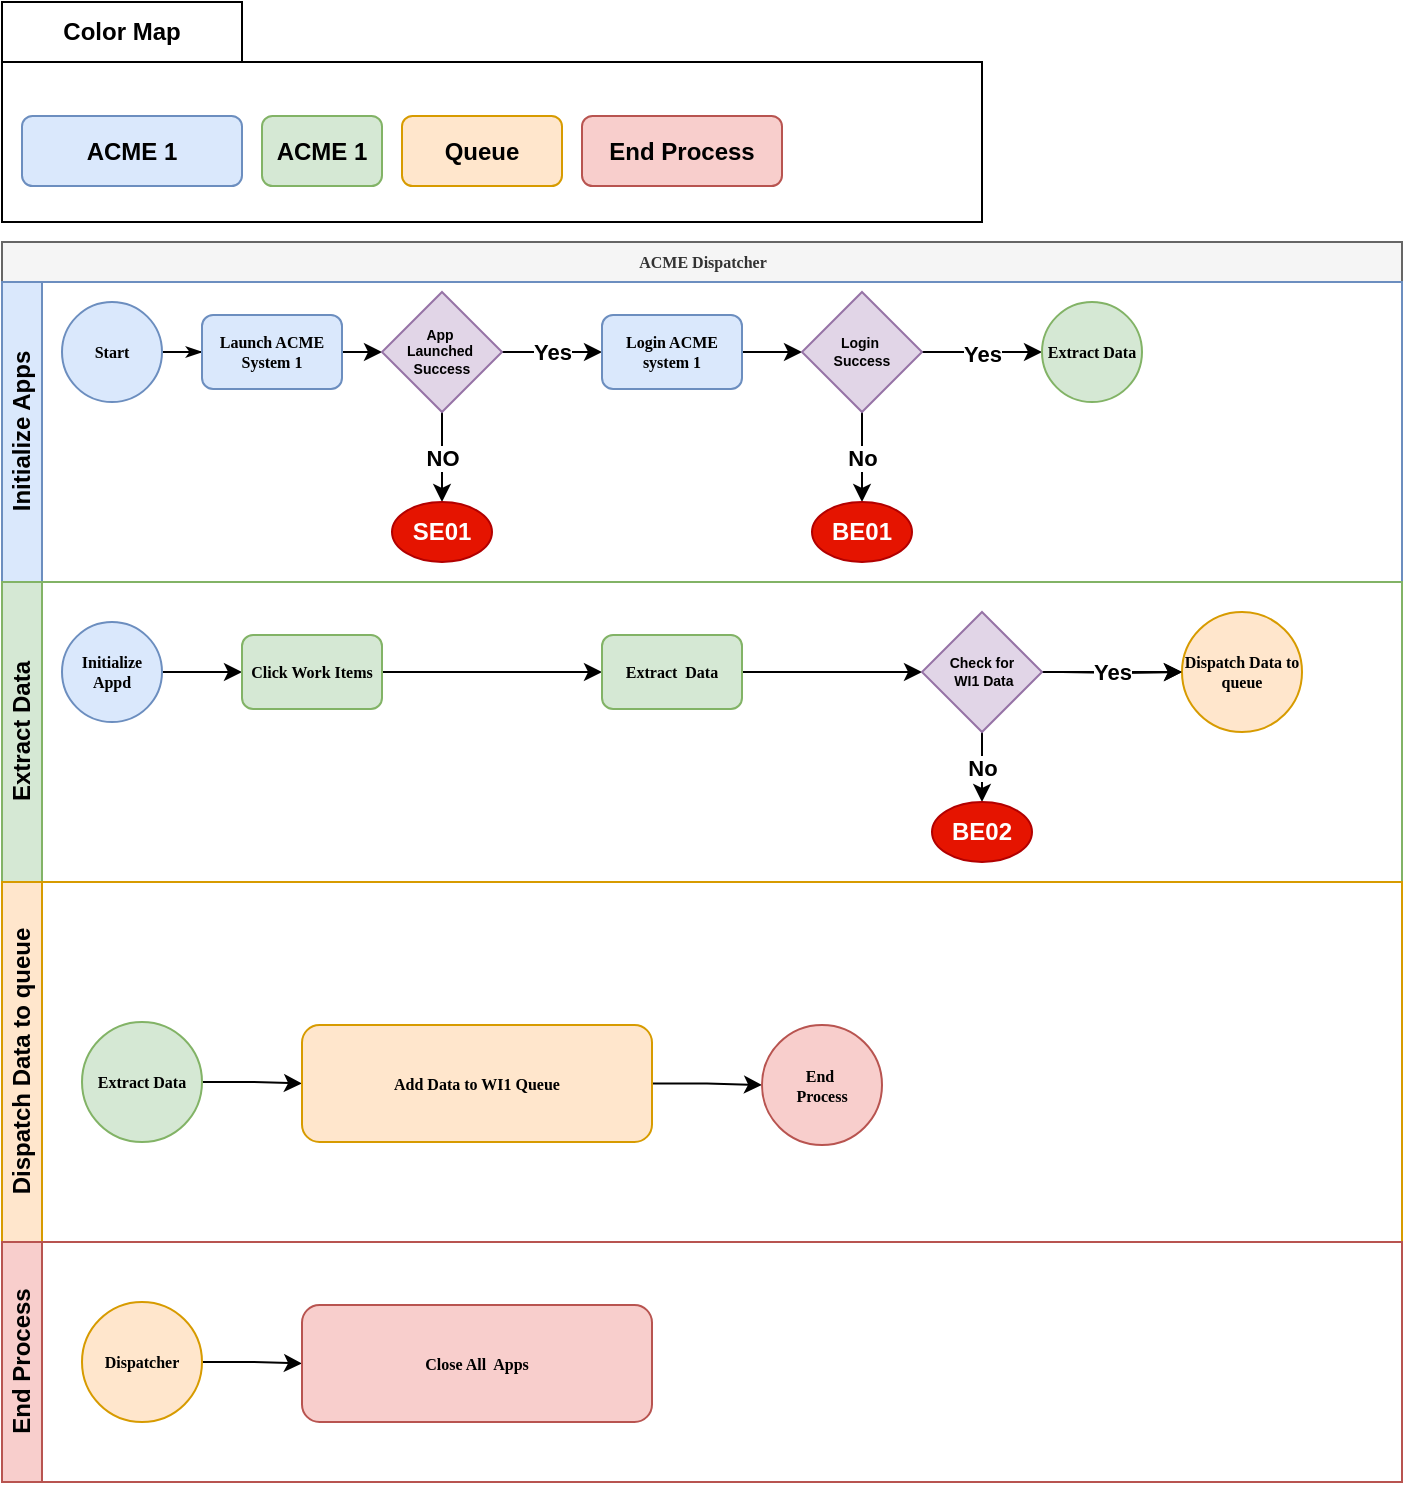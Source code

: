 <mxfile version="28.1.2">
  <diagram name="Page-1" id="c7488fd3-1785-93aa-aadb-54a6760d102a">
    <mxGraphModel dx="1042" dy="1476" grid="1" gridSize="10" guides="1" tooltips="1" connect="1" arrows="1" fold="1" page="1" pageScale="1" pageWidth="1100" pageHeight="850" background="none" math="0" shadow="0">
      <root>
        <mxCell id="0" />
        <mxCell id="1" parent="0" />
        <mxCell id="2b4e8129b02d487f-1" value="ACME Dispatcher" style="swimlane;html=1;childLayout=stackLayout;horizontal=1;startSize=20;horizontalStack=0;rounded=0;shadow=0;labelBackgroundColor=none;strokeWidth=1;fontFamily=Verdana;fontSize=8;align=center;fillColor=#f5f5f5;fontColor=#333333;strokeColor=#666666;" parent="1" vertex="1">
          <mxGeometry x="180" y="60" width="700" height="620" as="geometry">
            <mxRectangle x="180" y="70" width="60" height="20" as="alternateBounds" />
          </mxGeometry>
        </mxCell>
        <mxCell id="2b4e8129b02d487f-2" value="Initialize Apps" style="swimlane;html=1;startSize=20;horizontal=0;fillColor=#dae8fc;strokeColor=#6c8ebf;" parent="2b4e8129b02d487f-1" vertex="1">
          <mxGeometry y="20" width="700" height="150" as="geometry" />
        </mxCell>
        <mxCell id="2b4e8129b02d487f-18" style="edgeStyle=orthogonalEdgeStyle;rounded=0;html=1;labelBackgroundColor=none;startArrow=none;startFill=0;startSize=5;endArrow=classicThin;endFill=1;endSize=5;jettySize=auto;orthogonalLoop=1;strokeWidth=1;fontFamily=Verdana;fontSize=8" parent="2b4e8129b02d487f-2" source="2b4e8129b02d487f-5" target="2b4e8129b02d487f-6" edge="1">
          <mxGeometry relative="1" as="geometry" />
        </mxCell>
        <mxCell id="2b4e8129b02d487f-5" value="Start" style="ellipse;whiteSpace=wrap;html=1;rounded=0;shadow=0;labelBackgroundColor=none;strokeWidth=1;fontFamily=Verdana;fontSize=8;align=center;fillColor=#dae8fc;strokeColor=#6c8ebf;fontStyle=1" parent="2b4e8129b02d487f-2" vertex="1">
          <mxGeometry x="30" y="10" width="50" height="50" as="geometry" />
        </mxCell>
        <mxCell id="lynWyJ27UmlPL52xSpIG-3" style="edgeStyle=orthogonalEdgeStyle;rounded=0;orthogonalLoop=1;jettySize=auto;html=1;exitX=1;exitY=0.5;exitDx=0;exitDy=0;entryX=0;entryY=0.5;entryDx=0;entryDy=0;" parent="2b4e8129b02d487f-2" source="2b4e8129b02d487f-6" target="lynWyJ27UmlPL52xSpIG-2" edge="1">
          <mxGeometry relative="1" as="geometry" />
        </mxCell>
        <mxCell id="2b4e8129b02d487f-6" value="Launch ACME System 1" style="rounded=1;whiteSpace=wrap;html=1;shadow=0;labelBackgroundColor=none;strokeWidth=1;fontFamily=Verdana;fontSize=8;align=center;fillColor=#dae8fc;strokeColor=#6c8ebf;fontStyle=1" parent="2b4e8129b02d487f-2" vertex="1">
          <mxGeometry x="100" y="16.5" width="70" height="37" as="geometry" />
        </mxCell>
        <mxCell id="lynWyJ27UmlPL52xSpIG-4" value="NO" style="edgeStyle=orthogonalEdgeStyle;rounded=0;orthogonalLoop=1;jettySize=auto;html=1;exitX=0.5;exitY=1;exitDx=0;exitDy=0;entryX=0.5;entryY=0;entryDx=0;entryDy=0;fontStyle=1" parent="2b4e8129b02d487f-2" source="lynWyJ27UmlPL52xSpIG-2" target="lynWyJ27UmlPL52xSpIG-1" edge="1">
          <mxGeometry relative="1" as="geometry" />
        </mxCell>
        <mxCell id="lynWyJ27UmlPL52xSpIG-6" value="Yes" style="edgeStyle=orthogonalEdgeStyle;rounded=0;orthogonalLoop=1;jettySize=auto;html=1;exitX=1;exitY=0.5;exitDx=0;exitDy=0;entryX=0;entryY=0.5;entryDx=0;entryDy=0;fontStyle=1" parent="2b4e8129b02d487f-2" source="lynWyJ27UmlPL52xSpIG-2" target="lynWyJ27UmlPL52xSpIG-5" edge="1">
          <mxGeometry relative="1" as="geometry" />
        </mxCell>
        <mxCell id="lynWyJ27UmlPL52xSpIG-2" value="App&amp;nbsp;&lt;div&gt;Launched&amp;nbsp;&lt;/div&gt;&lt;div&gt;Success&lt;/div&gt;" style="rhombus;whiteSpace=wrap;html=1;fillColor=#e1d5e7;strokeColor=#9673a6;fontSize=7;fontStyle=1" parent="2b4e8129b02d487f-2" vertex="1">
          <mxGeometry x="190" y="5" width="60" height="60" as="geometry" />
        </mxCell>
        <mxCell id="lynWyJ27UmlPL52xSpIG-1" value="SE01" style="ellipse;whiteSpace=wrap;html=1;fontStyle=1;fillColor=#e51400;fontColor=#ffffff;strokeColor=#B20000;" parent="2b4e8129b02d487f-2" vertex="1">
          <mxGeometry x="195" y="110" width="50" height="30" as="geometry" />
        </mxCell>
        <mxCell id="lynWyJ27UmlPL52xSpIG-8" style="edgeStyle=orthogonalEdgeStyle;rounded=0;orthogonalLoop=1;jettySize=auto;html=1;exitX=1;exitY=0.5;exitDx=0;exitDy=0;entryX=0;entryY=0.5;entryDx=0;entryDy=0;" parent="2b4e8129b02d487f-2" source="lynWyJ27UmlPL52xSpIG-5" target="lynWyJ27UmlPL52xSpIG-7" edge="1">
          <mxGeometry relative="1" as="geometry" />
        </mxCell>
        <mxCell id="lynWyJ27UmlPL52xSpIG-5" value="Login ACME system 1" style="rounded=1;whiteSpace=wrap;html=1;shadow=0;labelBackgroundColor=none;strokeWidth=1;fontFamily=Verdana;fontSize=8;align=center;fillColor=#dae8fc;strokeColor=#6c8ebf;fontStyle=1" parent="2b4e8129b02d487f-2" vertex="1">
          <mxGeometry x="300" y="16.5" width="70" height="37" as="geometry" />
        </mxCell>
        <mxCell id="lynWyJ27UmlPL52xSpIG-11" value="No" style="edgeStyle=orthogonalEdgeStyle;rounded=0;orthogonalLoop=1;jettySize=auto;html=1;exitX=0.5;exitY=1;exitDx=0;exitDy=0;fontStyle=1" parent="2b4e8129b02d487f-2" source="lynWyJ27UmlPL52xSpIG-7" target="lynWyJ27UmlPL52xSpIG-9" edge="1">
          <mxGeometry relative="1" as="geometry" />
        </mxCell>
        <mxCell id="lynWyJ27UmlPL52xSpIG-13" value="Yes" style="edgeStyle=orthogonalEdgeStyle;rounded=0;orthogonalLoop=1;jettySize=auto;html=1;exitX=1;exitY=0.5;exitDx=0;exitDy=0;entryX=0;entryY=0.5;entryDx=0;entryDy=0;fontStyle=1" parent="2b4e8129b02d487f-2" source="lynWyJ27UmlPL52xSpIG-7" edge="1">
          <mxGeometry relative="1" as="geometry">
            <mxPoint x="520" y="35" as="targetPoint" />
          </mxGeometry>
        </mxCell>
        <mxCell id="lynWyJ27UmlPL52xSpIG-7" value="Login&amp;nbsp;&lt;div&gt;Success&lt;/div&gt;" style="rhombus;whiteSpace=wrap;html=1;fillColor=#e1d5e7;strokeColor=#9673a6;fontSize=7;fontStyle=1" parent="2b4e8129b02d487f-2" vertex="1">
          <mxGeometry x="400" y="5" width="60" height="60" as="geometry" />
        </mxCell>
        <mxCell id="lynWyJ27UmlPL52xSpIG-9" value="BE01" style="ellipse;whiteSpace=wrap;html=1;fontStyle=1;fillColor=#e51400;fontColor=#ffffff;strokeColor=#B20000;" parent="2b4e8129b02d487f-2" vertex="1">
          <mxGeometry x="405" y="110" width="50" height="30" as="geometry" />
        </mxCell>
        <mxCell id="lynWyJ27UmlPL52xSpIG-25" value="Extract Data" style="ellipse;whiteSpace=wrap;html=1;rounded=0;shadow=0;labelBackgroundColor=none;strokeWidth=1;fontFamily=Verdana;fontSize=8;align=center;fillColor=#d5e8d4;strokeColor=#82b366;fontStyle=1" parent="2b4e8129b02d487f-2" vertex="1">
          <mxGeometry x="520" y="10" width="50" height="50" as="geometry" />
        </mxCell>
        <mxCell id="2b4e8129b02d487f-3" value="Extract Data" style="swimlane;html=1;startSize=20;horizontal=0;fillColor=#d5e8d4;strokeColor=#82b366;" parent="2b4e8129b02d487f-1" vertex="1">
          <mxGeometry y="170" width="700" height="150" as="geometry" />
        </mxCell>
        <mxCell id="lynWyJ27UmlPL52xSpIG-29" style="edgeStyle=orthogonalEdgeStyle;rounded=0;orthogonalLoop=1;jettySize=auto;html=1;exitX=1;exitY=0.5;exitDx=0;exitDy=0;entryX=0;entryY=0.5;entryDx=0;entryDy=0;" parent="2b4e8129b02d487f-3" source="lynWyJ27UmlPL52xSpIG-27" target="lynWyJ27UmlPL52xSpIG-28" edge="1">
          <mxGeometry relative="1" as="geometry" />
        </mxCell>
        <mxCell id="lynWyJ27UmlPL52xSpIG-27" value="Initialize Appd" style="ellipse;whiteSpace=wrap;html=1;rounded=0;shadow=0;labelBackgroundColor=none;strokeWidth=1;fontFamily=Verdana;fontSize=8;align=center;fillColor=#dae8fc;strokeColor=#6c8ebf;fontStyle=1" parent="2b4e8129b02d487f-3" vertex="1">
          <mxGeometry x="30" y="20" width="50" height="50" as="geometry" />
        </mxCell>
        <mxCell id="lynWyJ27UmlPL52xSpIG-32" style="edgeStyle=orthogonalEdgeStyle;rounded=0;orthogonalLoop=1;jettySize=auto;html=1;exitX=1;exitY=0.5;exitDx=0;exitDy=0;entryX=0;entryY=0.5;entryDx=0;entryDy=0;" parent="2b4e8129b02d487f-3" source="lynWyJ27UmlPL52xSpIG-28" target="lynWyJ27UmlPL52xSpIG-35" edge="1">
          <mxGeometry relative="1" as="geometry">
            <mxPoint x="230" y="45" as="targetPoint" />
          </mxGeometry>
        </mxCell>
        <mxCell id="lynWyJ27UmlPL52xSpIG-28" value="Click Work Items" style="rounded=1;whiteSpace=wrap;html=1;shadow=0;labelBackgroundColor=none;strokeWidth=1;fontFamily=Verdana;fontSize=8;align=center;fillColor=#d5e8d4;strokeColor=#82b366;fontStyle=1" parent="2b4e8129b02d487f-3" vertex="1">
          <mxGeometry x="120" y="26.5" width="70" height="37" as="geometry" />
        </mxCell>
        <mxCell id="lynWyJ27UmlPL52xSpIG-38" style="edgeStyle=orthogonalEdgeStyle;rounded=0;orthogonalLoop=1;jettySize=auto;html=1;exitX=1;exitY=0.5;exitDx=0;exitDy=0;entryX=0;entryY=0.5;entryDx=0;entryDy=0;" parent="2b4e8129b02d487f-3" source="lynWyJ27UmlPL52xSpIG-35" edge="1">
          <mxGeometry relative="1" as="geometry">
            <mxPoint x="460" y="45" as="targetPoint" />
          </mxGeometry>
        </mxCell>
        <mxCell id="lynWyJ27UmlPL52xSpIG-35" value="Extract&amp;nbsp; Data" style="rounded=1;whiteSpace=wrap;html=1;shadow=0;labelBackgroundColor=none;strokeWidth=1;fontFamily=Verdana;fontSize=8;align=center;fillColor=#d5e8d4;strokeColor=#82b366;fontStyle=1" parent="2b4e8129b02d487f-3" vertex="1">
          <mxGeometry x="300" y="26.5" width="70" height="37" as="geometry" />
        </mxCell>
        <mxCell id="lynWyJ27UmlPL52xSpIG-40" style="edgeStyle=orthogonalEdgeStyle;rounded=0;orthogonalLoop=1;jettySize=auto;html=1;exitX=1;exitY=0.5;exitDx=0;exitDy=0;entryX=0;entryY=0.5;entryDx=0;entryDy=0;" parent="2b4e8129b02d487f-3" target="lynWyJ27UmlPL52xSpIG-39" edge="1">
          <mxGeometry relative="1" as="geometry">
            <mxPoint x="530" y="45" as="sourcePoint" />
          </mxGeometry>
        </mxCell>
        <mxCell id="lynWyJ27UmlPL52xSpIG-39" value="Dispatch Data to queue" style="ellipse;whiteSpace=wrap;html=1;rounded=0;shadow=0;labelBackgroundColor=none;strokeWidth=1;fontFamily=Verdana;fontSize=8;align=center;fillColor=#ffe6cc;strokeColor=#d79b00;fontStyle=1" parent="2b4e8129b02d487f-3" vertex="1">
          <mxGeometry x="590" y="15" width="60" height="60" as="geometry" />
        </mxCell>
        <mxCell id="GSp-Npbws65uHioVgP-B-2" value="Yes" style="edgeStyle=orthogonalEdgeStyle;rounded=0;orthogonalLoop=1;jettySize=auto;html=1;fontStyle=1" parent="2b4e8129b02d487f-3" source="GSp-Npbws65uHioVgP-B-1" target="lynWyJ27UmlPL52xSpIG-39" edge="1">
          <mxGeometry relative="1" as="geometry" />
        </mxCell>
        <mxCell id="GSp-Npbws65uHioVgP-B-4" value="No" style="edgeStyle=orthogonalEdgeStyle;rounded=0;orthogonalLoop=1;jettySize=auto;html=1;exitX=0.5;exitY=1;exitDx=0;exitDy=0;entryX=0.5;entryY=0;entryDx=0;entryDy=0;fontStyle=1" parent="2b4e8129b02d487f-3" source="GSp-Npbws65uHioVgP-B-1" target="GSp-Npbws65uHioVgP-B-3" edge="1">
          <mxGeometry relative="1" as="geometry" />
        </mxCell>
        <mxCell id="GSp-Npbws65uHioVgP-B-1" value="Check for&lt;div&gt;&amp;nbsp;WI1 Data&lt;/div&gt;" style="rhombus;whiteSpace=wrap;html=1;fillColor=#e1d5e7;strokeColor=#9673a6;fontSize=7;fontStyle=1" parent="2b4e8129b02d487f-3" vertex="1">
          <mxGeometry x="460" y="15" width="60" height="60" as="geometry" />
        </mxCell>
        <mxCell id="GSp-Npbws65uHioVgP-B-3" value="BE02" style="ellipse;whiteSpace=wrap;html=1;fontStyle=1;fillColor=#e51400;fontColor=#ffffff;strokeColor=#B20000;" parent="2b4e8129b02d487f-3" vertex="1">
          <mxGeometry x="465" y="110" width="50" height="30" as="geometry" />
        </mxCell>
        <mxCell id="2b4e8129b02d487f-4" value="Dispatch Data to queue" style="swimlane;html=1;startSize=20;horizontal=0;fillColor=#ffe6cc;strokeColor=#d79b00;" parent="2b4e8129b02d487f-1" vertex="1">
          <mxGeometry y="320" width="700" height="180" as="geometry" />
        </mxCell>
        <mxCell id="lynWyJ27UmlPL52xSpIG-43" style="edgeStyle=orthogonalEdgeStyle;rounded=0;orthogonalLoop=1;jettySize=auto;html=1;exitX=1;exitY=0.5;exitDx=0;exitDy=0;entryX=0;entryY=0.5;entryDx=0;entryDy=0;" parent="2b4e8129b02d487f-4" source="lynWyJ27UmlPL52xSpIG-41" target="lynWyJ27UmlPL52xSpIG-42" edge="1">
          <mxGeometry relative="1" as="geometry" />
        </mxCell>
        <mxCell id="lynWyJ27UmlPL52xSpIG-41" value="Extract Data" style="ellipse;whiteSpace=wrap;html=1;rounded=0;shadow=0;labelBackgroundColor=none;strokeWidth=1;fontFamily=Verdana;fontSize=8;align=center;fillColor=#d5e8d4;strokeColor=#82b366;fontStyle=1" parent="2b4e8129b02d487f-4" vertex="1">
          <mxGeometry x="40" y="70" width="60" height="60" as="geometry" />
        </mxCell>
        <mxCell id="1OjE62tyuyLLdJsUuW6--6" style="edgeStyle=orthogonalEdgeStyle;rounded=0;orthogonalLoop=1;jettySize=auto;html=1;exitX=1;exitY=0.5;exitDx=0;exitDy=0;entryX=0;entryY=0.5;entryDx=0;entryDy=0;" parent="2b4e8129b02d487f-4" source="lynWyJ27UmlPL52xSpIG-42" target="1OjE62tyuyLLdJsUuW6--5" edge="1">
          <mxGeometry relative="1" as="geometry" />
        </mxCell>
        <mxCell id="lynWyJ27UmlPL52xSpIG-42" value="Add Data to WI1 Queue" style="rounded=1;whiteSpace=wrap;html=1;shadow=0;labelBackgroundColor=none;strokeWidth=1;fontFamily=Verdana;fontSize=8;align=center;fillColor=#ffe6cc;strokeColor=#d79b00;fontStyle=1" parent="2b4e8129b02d487f-4" vertex="1">
          <mxGeometry x="150" y="71.5" width="175" height="58.5" as="geometry" />
        </mxCell>
        <mxCell id="1OjE62tyuyLLdJsUuW6--5" value="End&amp;nbsp;&lt;div&gt;Process&lt;/div&gt;" style="ellipse;whiteSpace=wrap;html=1;rounded=0;shadow=0;labelBackgroundColor=none;strokeWidth=1;fontFamily=Verdana;fontSize=8;align=center;fillColor=#f8cecc;strokeColor=#b85450;fontStyle=1" parent="2b4e8129b02d487f-4" vertex="1">
          <mxGeometry x="380" y="71.5" width="60" height="60" as="geometry" />
        </mxCell>
        <mxCell id="lynWyJ27UmlPL52xSpIG-44" value="" style="rounded=0;whiteSpace=wrap;html=1;" parent="1" vertex="1">
          <mxGeometry x="180" y="-30" width="490" height="80" as="geometry" />
        </mxCell>
        <mxCell id="lynWyJ27UmlPL52xSpIG-45" value="Color Map" style="rounded=0;whiteSpace=wrap;html=1;fontStyle=1" parent="1" vertex="1">
          <mxGeometry x="180" y="-60" width="120" height="30" as="geometry" />
        </mxCell>
        <mxCell id="lynWyJ27UmlPL52xSpIG-46" value="ACME 1" style="rounded=1;whiteSpace=wrap;html=1;fillColor=#dae8fc;strokeColor=#6c8ebf;fontStyle=1" parent="1" vertex="1">
          <mxGeometry x="190" y="-3" width="110" height="35" as="geometry" />
        </mxCell>
        <mxCell id="lynWyJ27UmlPL52xSpIG-47" value="ACME 1" style="rounded=1;whiteSpace=wrap;html=1;fillColor=#d5e8d4;strokeColor=#82b366;fontStyle=1" parent="1" vertex="1">
          <mxGeometry x="310" y="-3" width="60" height="35" as="geometry" />
        </mxCell>
        <mxCell id="lynWyJ27UmlPL52xSpIG-48" value="Queue" style="rounded=1;whiteSpace=wrap;html=1;fillColor=#ffe6cc;strokeColor=#d79b00;fontStyle=1" parent="1" vertex="1">
          <mxGeometry x="380" y="-3" width="80" height="35" as="geometry" />
        </mxCell>
        <mxCell id="1OjE62tyuyLLdJsUuW6--1" value="End Process" style="swimlane;html=1;startSize=20;horizontal=0;fillColor=#f8cecc;strokeColor=#b85450;" parent="1" vertex="1">
          <mxGeometry x="180" y="560" width="700" height="120" as="geometry" />
        </mxCell>
        <mxCell id="1OjE62tyuyLLdJsUuW6--2" style="edgeStyle=orthogonalEdgeStyle;rounded=0;orthogonalLoop=1;jettySize=auto;html=1;exitX=1;exitY=0.5;exitDx=0;exitDy=0;entryX=0;entryY=0.5;entryDx=0;entryDy=0;" parent="1OjE62tyuyLLdJsUuW6--1" source="1OjE62tyuyLLdJsUuW6--3" target="1OjE62tyuyLLdJsUuW6--4" edge="1">
          <mxGeometry relative="1" as="geometry" />
        </mxCell>
        <mxCell id="1OjE62tyuyLLdJsUuW6--3" value="Dispatcher" style="ellipse;whiteSpace=wrap;html=1;rounded=0;shadow=0;labelBackgroundColor=none;strokeWidth=1;fontFamily=Verdana;fontSize=8;align=center;fillColor=#ffe6cc;strokeColor=#d79b00;fontStyle=1" parent="1OjE62tyuyLLdJsUuW6--1" vertex="1">
          <mxGeometry x="40" y="30" width="60" height="60" as="geometry" />
        </mxCell>
        <mxCell id="1OjE62tyuyLLdJsUuW6--4" value="Close All&amp;nbsp; Apps" style="rounded=1;whiteSpace=wrap;html=1;shadow=0;labelBackgroundColor=none;strokeWidth=1;fontFamily=Verdana;fontSize=8;align=center;fillColor=#f8cecc;strokeColor=#b85450;fontStyle=1" parent="1OjE62tyuyLLdJsUuW6--1" vertex="1">
          <mxGeometry x="150" y="31.5" width="175" height="58.5" as="geometry" />
        </mxCell>
        <mxCell id="1OjE62tyuyLLdJsUuW6--7" value="End Process" style="rounded=1;whiteSpace=wrap;html=1;fillColor=#f8cecc;strokeColor=#b85450;fontStyle=1" parent="1" vertex="1">
          <mxGeometry x="470" y="-3" width="100" height="35" as="geometry" />
        </mxCell>
      </root>
    </mxGraphModel>
  </diagram>
</mxfile>

